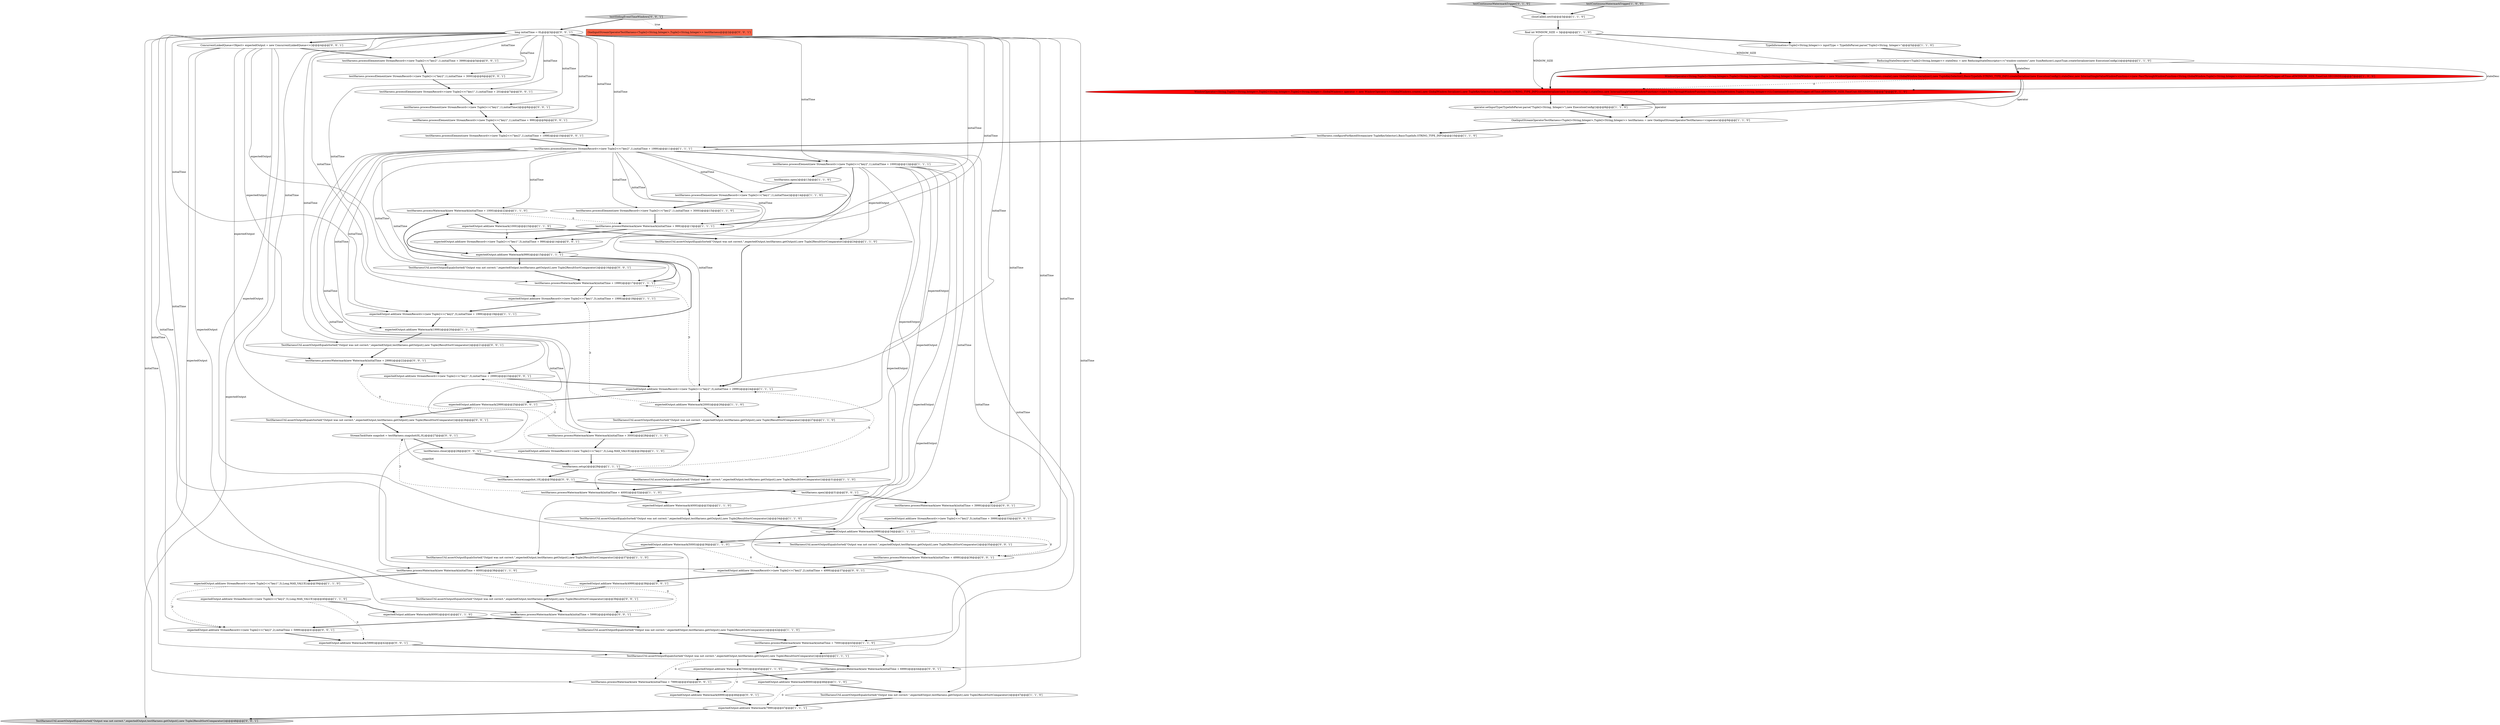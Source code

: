 digraph {
79 [style = filled, label = "testSlidingEventTimeWindows['0', '0', '1']", fillcolor = lightgray, shape = diamond image = "AAA0AAABBB3BBB"];
25 [style = filled, label = "expectedOutput.add(new StreamRecord<>(new Tuple2<>(\"key2\",5),Long.MAX_VALUE))@@@40@@@['1', '1', '0']", fillcolor = white, shape = ellipse image = "AAA0AAABBB1BBB"];
72 [style = filled, label = "TestHarnessUtil.assertOutputEqualsSorted(\"Output was not correct.\",expectedOutput,testHarness.getOutput(),new Tuple2ResultSortComparator())@@@48@@@['0', '0', '1']", fillcolor = lightgray, shape = ellipse image = "AAA0AAABBB3BBB"];
75 [style = filled, label = "testHarness.restore(snapshot,10L)@@@30@@@['0', '0', '1']", fillcolor = white, shape = ellipse image = "AAA0AAABBB3BBB"];
6 [style = filled, label = "expectedOutput.add(new Watermark(5000))@@@36@@@['1', '1', '0']", fillcolor = white, shape = ellipse image = "AAA0AAABBB1BBB"];
15 [style = filled, label = "TestHarnessUtil.assertOutputEqualsSorted(\"Output was not correct.\",expectedOutput,testHarness.getOutput(),new Tuple2ResultSortComparator())@@@34@@@['1', '1', '0']", fillcolor = white, shape = ellipse image = "AAA0AAABBB1BBB"];
45 [style = filled, label = "WindowOperator<String,Tuple2<String,Integer>,Tuple2<String,Integer>,Tuple2<String,Integer>,GlobalWindow> operator = new WindowOperator<>(GlobalWindows.create(),new GlobalWindow.Serializer(),new TupleKeySelector(),BasicTypeInfo.STRING_TYPE_INFO.createSerializer(new ExecutionConfig()),stateDesc,new InternalSingleValueWindowFunction<>(new PassThroughWindowFunction<String,GlobalWindow,Tuple2<String,Integer>>()),ContinuousEventTimeTrigger.of(Time.of(WINDOW_SIZE,TimeUnit.SECONDS)))@@@7@@@['1', '0', '0']", fillcolor = red, shape = ellipse image = "AAA1AAABBB1BBB"];
70 [style = filled, label = "testHarness.processWatermark(new Watermark(initialTime + 7999))@@@45@@@['0', '0', '1']", fillcolor = white, shape = ellipse image = "AAA0AAABBB3BBB"];
33 [style = filled, label = "TestHarnessUtil.assertOutputEqualsSorted(\"Output was not correct.\",expectedOutput,testHarness.getOutput(),new Tuple2ResultSortComparator())@@@43@@@['1', '1', '1']", fillcolor = white, shape = ellipse image = "AAA0AAABBB1BBB"];
76 [style = filled, label = "testHarness.processElement(new StreamRecord<>(new Tuple2<>(\"key2\",1),initialTime + 3999))@@@5@@@['0', '0', '1']", fillcolor = white, shape = ellipse image = "AAA0AAABBB3BBB"];
27 [style = filled, label = "expectedOutput.add(new Watermark(7000))@@@45@@@['1', '1', '0']", fillcolor = white, shape = ellipse image = "AAA0AAABBB1BBB"];
34 [style = filled, label = "operator.setInputType(TypeInfoParser.parse(\"Tuple2<String, Integer>\"),new ExecutionConfig())@@@8@@@['1', '1', '0']", fillcolor = white, shape = ellipse image = "AAA0AAABBB1BBB"];
55 [style = filled, label = "testHarness.open()@@@31@@@['0', '0', '1']", fillcolor = white, shape = ellipse image = "AAA0AAABBB3BBB"];
32 [style = filled, label = "expectedOutput.add(new StreamRecord<>(new Tuple2<>(\"key1\",3),Long.MAX_VALUE))@@@29@@@['1', '1', '0']", fillcolor = white, shape = ellipse image = "AAA0AAABBB1BBB"];
48 [style = filled, label = "testContinuousWatermarkTrigger['0', '1', '0']", fillcolor = lightgray, shape = diamond image = "AAA0AAABBB2BBB"];
60 [style = filled, label = "testHarness.processWatermark(new Watermark(initialTime + 6999))@@@44@@@['0', '0', '1']", fillcolor = white, shape = ellipse image = "AAA0AAABBB3BBB"];
43 [style = filled, label = "TestHarnessUtil.assertOutputEqualsSorted(\"Output was not correct.\",expectedOutput,testHarness.getOutput(),new Tuple2ResultSortComparator())@@@27@@@['1', '1', '0']", fillcolor = white, shape = ellipse image = "AAA0AAABBB1BBB"];
67 [style = filled, label = "testHarness.processWatermark(new Watermark(initialTime + 4999))@@@36@@@['0', '0', '1']", fillcolor = white, shape = ellipse image = "AAA0AAABBB3BBB"];
21 [style = filled, label = "testContinuousWatermarkTrigger['1', '0', '0']", fillcolor = lightgray, shape = diamond image = "AAA0AAABBB1BBB"];
3 [style = filled, label = "TestHarnessUtil.assertOutputEqualsSorted(\"Output was not correct.\",expectedOutput,testHarness.getOutput(),new Tuple2ResultSortComparator())@@@47@@@['1', '1', '0']", fillcolor = white, shape = ellipse image = "AAA0AAABBB1BBB"];
65 [style = filled, label = "TestHarnessUtil.assertOutputEqualsSorted(\"Output was not correct.\",expectedOutput,testHarness.getOutput(),new Tuple2ResultSortComparator())@@@35@@@['0', '0', '1']", fillcolor = white, shape = ellipse image = "AAA0AAABBB3BBB"];
52 [style = filled, label = "expectedOutput.add(new Watermark(6999))@@@46@@@['0', '0', '1']", fillcolor = white, shape = ellipse image = "AAA0AAABBB3BBB"];
81 [style = filled, label = "testHarness.processElement(new StreamRecord<>(new Tuple2<>(\"key2\",1),initialTime + 3000))@@@6@@@['0', '0', '1']", fillcolor = white, shape = ellipse image = "AAA0AAABBB3BBB"];
8 [style = filled, label = "TestHarnessUtil.assertOutputEqualsSorted(\"Output was not correct.\",expectedOutput,testHarness.getOutput(),new Tuple2ResultSortComparator())@@@37@@@['1', '1', '0']", fillcolor = white, shape = ellipse image = "AAA0AAABBB1BBB"];
50 [style = filled, label = "testHarness.processElement(new StreamRecord<>(new Tuple2<>(\"key2\",1),initialTime + 1998))@@@10@@@['0', '0', '1']", fillcolor = white, shape = ellipse image = "AAA0AAABBB3BBB"];
80 [style = filled, label = "long initialTime = 0L@@@3@@@['0', '0', '1']", fillcolor = white, shape = ellipse image = "AAA0AAABBB3BBB"];
5 [style = filled, label = "testHarness.processWatermark(new Watermark(initialTime + 1000))@@@22@@@['1', '1', '0']", fillcolor = white, shape = ellipse image = "AAA0AAABBB1BBB"];
64 [style = filled, label = "StreamTaskState snapshot = testHarness.snapshot(0L,0L)@@@27@@@['0', '0', '1']", fillcolor = white, shape = ellipse image = "AAA0AAABBB3BBB"];
54 [style = filled, label = "expectedOutput.add(new Watermark(4999))@@@38@@@['0', '0', '1']", fillcolor = white, shape = ellipse image = "AAA0AAABBB3BBB"];
14 [style = filled, label = "expectedOutput.add(new Watermark(8000))@@@46@@@['1', '1', '0']", fillcolor = white, shape = ellipse image = "AAA0AAABBB1BBB"];
29 [style = filled, label = "final int WINDOW_SIZE = 3@@@4@@@['1', '1', '0']", fillcolor = white, shape = ellipse image = "AAA0AAABBB1BBB"];
74 [style = filled, label = "testHarness.processElement(new StreamRecord<>(new Tuple2<>(\"key1\",1),initialTime))@@@8@@@['0', '0', '1']", fillcolor = white, shape = ellipse image = "AAA0AAABBB3BBB"];
57 [style = filled, label = "expectedOutput.add(new Watermark(2999))@@@25@@@['0', '0', '1']", fillcolor = white, shape = ellipse image = "AAA0AAABBB3BBB"];
7 [style = filled, label = "expectedOutput.add(new Watermark(1999))@@@20@@@['1', '1', '1']", fillcolor = white, shape = ellipse image = "AAA0AAABBB1BBB"];
12 [style = filled, label = "expectedOutput.add(new StreamRecord<>(new Tuple2<>(\"key1\",3),Long.MAX_VALUE))@@@39@@@['1', '1', '0']", fillcolor = white, shape = ellipse image = "AAA0AAABBB1BBB"];
23 [style = filled, label = "testHarness.processWatermark(new Watermark(initialTime + 7000))@@@43@@@['1', '1', '0']", fillcolor = white, shape = ellipse image = "AAA0AAABBB1BBB"];
37 [style = filled, label = "testHarness.open()@@@13@@@['1', '1', '0']", fillcolor = white, shape = ellipse image = "AAA0AAABBB1BBB"];
20 [style = filled, label = "testHarness.processElement(new StreamRecord<>(new Tuple2<>(\"key2\",1),initialTime + 1999))@@@11@@@['1', '1', '1']", fillcolor = white, shape = ellipse image = "AAA0AAABBB1BBB"];
39 [style = filled, label = "testHarness.configureForKeyedStream(new TupleKeySelector(),BasicTypeInfo.STRING_TYPE_INFO)@@@10@@@['1', '1', '0']", fillcolor = white, shape = ellipse image = "AAA0AAABBB1BBB"];
40 [style = filled, label = "testHarness.processWatermark(new Watermark(initialTime + 999))@@@13@@@['1', '1', '1']", fillcolor = white, shape = ellipse image = "AAA0AAABBB1BBB"];
46 [style = filled, label = "TestHarnessUtil.assertOutputEqualsSorted(\"Output was not correct.\",expectedOutput,testHarness.getOutput(),new Tuple2ResultSortComparator())@@@24@@@['1', '1', '0']", fillcolor = white, shape = ellipse image = "AAA0AAABBB1BBB"];
47 [style = filled, label = "WindowOperator<String,Tuple2<String,Integer>,Tuple2<String,Integer>,Tuple2<String,Integer>,GlobalWindow> operator = new WindowOperator<>(GlobalWindows.create(),new GlobalWindow.Serializer(),new TupleKeySelector(),BasicTypeInfo.STRING_TYPE_INFO.createSerializer(new ExecutionConfig()),stateDesc,new InternalSingleValueWindowFunction<>(new PassThroughWindowFunction<String,GlobalWindow,Tuple2<String,Integer>>()),ContinuousEventTimeTrigger.of(Time.of(WINDOW_SIZE,TimeUnit.SECONDS)),0)@@@7@@@['0', '1', '0']", fillcolor = red, shape = ellipse image = "AAA1AAABBB2BBB"];
41 [style = filled, label = "closeCalled.set(0)@@@3@@@['1', '1', '0']", fillcolor = white, shape = ellipse image = "AAA0AAABBB1BBB"];
56 [style = filled, label = "testHarness.close()@@@28@@@['0', '0', '1']", fillcolor = white, shape = ellipse image = "AAA0AAABBB3BBB"];
53 [style = filled, label = "TestHarnessUtil.assertOutputEqualsSorted(\"Output was not correct.\",expectedOutput,testHarness.getOutput(),new Tuple2ResultSortComparator())@@@16@@@['0', '0', '1']", fillcolor = white, shape = ellipse image = "AAA0AAABBB3BBB"];
59 [style = filled, label = "TestHarnessUtil.assertOutputEqualsSorted(\"Output was not correct.\",expectedOutput,testHarness.getOutput(),new Tuple2ResultSortComparator())@@@39@@@['0', '0', '1']", fillcolor = white, shape = ellipse image = "AAA0AAABBB3BBB"];
58 [style = filled, label = "expectedOutput.add(new StreamRecord<>(new Tuple2<>(\"key2\",5),initialTime + 3999))@@@33@@@['0', '0', '1']", fillcolor = white, shape = ellipse image = "AAA0AAABBB3BBB"];
62 [style = filled, label = "expectedOutput.add(new StreamRecord<>(new Tuple2<>(\"key1\",3),initialTime + 2999))@@@23@@@['0', '0', '1']", fillcolor = white, shape = ellipse image = "AAA0AAABBB3BBB"];
66 [style = filled, label = "OneInputStreamOperatorTestHarness<Tuple2<String,Integer>,Tuple2<String,Integer>> testHarness@@@2@@@['0', '0', '1']", fillcolor = tomato, shape = box image = "AAA0AAABBB3BBB"];
24 [style = filled, label = "expectedOutput.add(new Watermark(999))@@@15@@@['1', '1', '1']", fillcolor = white, shape = ellipse image = "AAA0AAABBB1BBB"];
73 [style = filled, label = "testHarness.processElement(new StreamRecord<>(new Tuple2<>(\"key1\",1),initialTime + 20))@@@7@@@['0', '0', '1']", fillcolor = white, shape = ellipse image = "AAA0AAABBB3BBB"];
77 [style = filled, label = "testHarness.processWatermark(new Watermark(initialTime + 2999))@@@22@@@['0', '0', '1']", fillcolor = white, shape = ellipse image = "AAA0AAABBB3BBB"];
17 [style = filled, label = "expectedOutput.add(new Watermark(7999))@@@47@@@['1', '1', '1']", fillcolor = white, shape = ellipse image = "AAA0AAABBB1BBB"];
83 [style = filled, label = "testHarness.processWatermark(new Watermark(initialTime + 3999))@@@32@@@['0', '0', '1']", fillcolor = white, shape = ellipse image = "AAA0AAABBB3BBB"];
4 [style = filled, label = "testHarness.processWatermark(new Watermark(initialTime + 4000))@@@32@@@['1', '1', '0']", fillcolor = white, shape = ellipse image = "AAA0AAABBB1BBB"];
11 [style = filled, label = "expectedOutput.add(new Watermark(2000))@@@26@@@['1', '1', '0']", fillcolor = white, shape = ellipse image = "AAA0AAABBB1BBB"];
13 [style = filled, label = "ReducingStateDescriptor<Tuple2<String,Integer>> stateDesc = new ReducingStateDescriptor<>(\"window-contents\",new SumReducer(),inputType.createSerializer(new ExecutionConfig()))@@@6@@@['1', '1', '0']", fillcolor = white, shape = ellipse image = "AAA0AAABBB1BBB"];
1 [style = filled, label = "expectedOutput.add(new StreamRecord<>(new Tuple2<>(\"key2\",3),initialTime + 1999))@@@19@@@['1', '1', '1']", fillcolor = white, shape = ellipse image = "AAA0AAABBB1BBB"];
19 [style = filled, label = "testHarness.processWatermark(new Watermark(initialTime + 6000))@@@38@@@['1', '1', '0']", fillcolor = white, shape = ellipse image = "AAA0AAABBB1BBB"];
22 [style = filled, label = "expectedOutput.add(new StreamRecord<>(new Tuple2<>(\"key1\",3),initialTime + 1999))@@@18@@@['1', '1', '1']", fillcolor = white, shape = ellipse image = "AAA0AAABBB1BBB"];
28 [style = filled, label = "TestHarnessUtil.assertOutputEqualsSorted(\"Output was not correct.\",expectedOutput,testHarness.getOutput(),new Tuple2ResultSortComparator())@@@31@@@['1', '1', '0']", fillcolor = white, shape = ellipse image = "AAA0AAABBB1BBB"];
31 [style = filled, label = "testHarness.processWatermark(new Watermark(initialTime + 3000))@@@28@@@['1', '1', '0']", fillcolor = white, shape = ellipse image = "AAA0AAABBB1BBB"];
44 [style = filled, label = "testHarness.processWatermark(new Watermark(initialTime + 1999))@@@17@@@['1', '1', '1']", fillcolor = white, shape = ellipse image = "AAA0AAABBB1BBB"];
10 [style = filled, label = "OneInputStreamOperatorTestHarness<Tuple2<String,Integer>,Tuple2<String,Integer>> testHarness = new OneInputStreamOperatorTestHarness<>(operator)@@@9@@@['1', '1', '0']", fillcolor = white, shape = ellipse image = "AAA0AAABBB1BBB"];
61 [style = filled, label = "testHarness.processElement(new StreamRecord<>(new Tuple2<>(\"key1\",1),initialTime + 999))@@@9@@@['0', '0', '1']", fillcolor = white, shape = ellipse image = "AAA0AAABBB3BBB"];
63 [style = filled, label = "TestHarnessUtil.assertOutputEqualsSorted(\"Output was not correct.\",expectedOutput,testHarness.getOutput(),new Tuple2ResultSortComparator())@@@26@@@['0', '0', '1']", fillcolor = white, shape = ellipse image = "AAA0AAABBB3BBB"];
68 [style = filled, label = "TestHarnessUtil.assertOutputEqualsSorted(\"Output was not correct.\",expectedOutput,testHarness.getOutput(),new Tuple2ResultSortComparator())@@@21@@@['0', '0', '1']", fillcolor = white, shape = ellipse image = "AAA0AAABBB3BBB"];
26 [style = filled, label = "expectedOutput.add(new Watermark(1000))@@@23@@@['1', '1', '0']", fillcolor = white, shape = ellipse image = "AAA0AAABBB1BBB"];
9 [style = filled, label = "TestHarnessUtil.assertOutputEqualsSorted(\"Output was not correct.\",expectedOutput,testHarness.getOutput(),new Tuple2ResultSortComparator())@@@42@@@['1', '1', '0']", fillcolor = white, shape = ellipse image = "AAA0AAABBB1BBB"];
16 [style = filled, label = "expectedOutput.add(new Watermark(6000))@@@41@@@['1', '1', '0']", fillcolor = white, shape = ellipse image = "AAA0AAABBB1BBB"];
78 [style = filled, label = "expectedOutput.add(new StreamRecord<>(new Tuple2<>(\"key2\",2),initialTime + 4999))@@@37@@@['0', '0', '1']", fillcolor = white, shape = ellipse image = "AAA0AAABBB3BBB"];
0 [style = filled, label = "testHarness.processElement(new StreamRecord<>(new Tuple2<>(\"key2\",1),initialTime + 1000))@@@12@@@['1', '1', '1']", fillcolor = white, shape = ellipse image = "AAA0AAABBB1BBB"];
30 [style = filled, label = "testHarness.processElement(new StreamRecord<>(new Tuple2<>(\"key1\",1),initialTime))@@@14@@@['1', '1', '0']", fillcolor = white, shape = ellipse image = "AAA0AAABBB1BBB"];
35 [style = filled, label = "TypeInformation<Tuple2<String,Integer>> inputType = TypeInfoParser.parse(\"Tuple2<String, Integer>\")@@@5@@@['1', '1', '0']", fillcolor = white, shape = ellipse image = "AAA0AAABBB1BBB"];
49 [style = filled, label = "ConcurrentLinkedQueue<Object> expectedOutput = new ConcurrentLinkedQueue<>()@@@4@@@['0', '0', '1']", fillcolor = white, shape = ellipse image = "AAA0AAABBB3BBB"];
71 [style = filled, label = "expectedOutput.add(new StreamRecord<>(new Tuple2<>(\"key1\",3),initialTime + 999))@@@14@@@['0', '0', '1']", fillcolor = white, shape = ellipse image = "AAA0AAABBB3BBB"];
38 [style = filled, label = "testHarness.processElement(new StreamRecord<>(new Tuple2<>(\"key2\",1),initialTime + 3000))@@@15@@@['1', '1', '0']", fillcolor = white, shape = ellipse image = "AAA0AAABBB1BBB"];
51 [style = filled, label = "expectedOutput.add(new Watermark(5999))@@@42@@@['0', '0', '1']", fillcolor = white, shape = ellipse image = "AAA0AAABBB3BBB"];
82 [style = filled, label = "testHarness.processWatermark(new Watermark(initialTime + 5999))@@@40@@@['0', '0', '1']", fillcolor = white, shape = ellipse image = "AAA0AAABBB3BBB"];
2 [style = filled, label = "expectedOutput.add(new StreamRecord<>(new Tuple2<>(\"key2\",3),initialTime + 2999))@@@24@@@['1', '1', '1']", fillcolor = white, shape = ellipse image = "AAA0AAABBB1BBB"];
42 [style = filled, label = "testHarness.setup()@@@29@@@['1', '1', '1']", fillcolor = white, shape = ellipse image = "AAA0AAABBB1BBB"];
18 [style = filled, label = "expectedOutput.add(new Watermark(3999))@@@34@@@['1', '1', '1']", fillcolor = white, shape = ellipse image = "AAA0AAABBB1BBB"];
69 [style = filled, label = "expectedOutput.add(new StreamRecord<>(new Tuple2<>(\"key2\",2),initialTime + 5999))@@@41@@@['0', '0', '1']", fillcolor = white, shape = ellipse image = "AAA0AAABBB3BBB"];
36 [style = filled, label = "expectedOutput.add(new Watermark(4000))@@@33@@@['1', '1', '0']", fillcolor = white, shape = ellipse image = "AAA0AAABBB1BBB"];
80->2 [style = solid, label="initialTime"];
14->3 [style = bold, label=""];
80->69 [style = solid, label="initialTime"];
49->72 [style = solid, label="expectedOutput"];
20->19 [style = solid, label="initialTime"];
13->47 [style = bold, label=""];
65->67 [style = bold, label=""];
80->60 [style = solid, label="initialTime"];
80->61 [style = solid, label="initialTime"];
81->73 [style = bold, label=""];
46->2 [style = bold, label=""];
80->83 [style = solid, label="initialTime"];
20->0 [style = bold, label=""];
73->74 [style = bold, label=""];
53->44 [style = bold, label=""];
5->40 [style = dashed, label="0"];
33->70 [style = dashed, label="0"];
58->18 [style = bold, label=""];
80->49 [style = bold, label=""];
80->70 [style = solid, label="initialTime"];
80->81 [style = solid, label="initialTime"];
13->47 [style = solid, label="stateDesc"];
23->33 [style = bold, label=""];
20->22 [style = solid, label="initialTime"];
6->78 [style = dashed, label="0"];
57->63 [style = bold, label=""];
10->39 [style = bold, label=""];
76->81 [style = bold, label=""];
13->45 [style = bold, label=""];
71->24 [style = bold, label=""];
80->20 [style = solid, label="initialTime"];
19->82 [style = dashed, label="0"];
40->24 [style = bold, label=""];
0->40 [style = bold, label=""];
4->36 [style = bold, label=""];
17->72 [style = bold, label=""];
20->18 [style = solid, label="initialTime"];
47->34 [style = bold, label=""];
49->53 [style = solid, label="expectedOutput"];
80->76 [style = solid, label="initialTime"];
83->58 [style = bold, label=""];
24->53 [style = bold, label=""];
62->2 [style = bold, label=""];
16->9 [style = bold, label=""];
77->62 [style = bold, label=""];
26->46 [style = bold, label=""];
0->28 [style = solid, label="expectedOutput"];
0->15 [style = solid, label="expectedOutput"];
20->23 [style = solid, label="initialTime"];
48->41 [style = bold, label=""];
20->33 [style = solid, label="initialTime"];
19->12 [style = bold, label=""];
20->5 [style = solid, label="initialTime"];
60->70 [style = bold, label=""];
24->44 [style = bold, label=""];
80->1 [style = solid, label="initialTime"];
21->41 [style = bold, label=""];
11->22 [style = dashed, label="0"];
80->40 [style = solid, label="initialTime"];
11->43 [style = bold, label=""];
33->27 [style = bold, label=""];
80->74 [style = solid, label="initialTime"];
49->33 [style = solid, label="expectedOutput"];
23->60 [style = dashed, label="0"];
80->22 [style = solid, label="initialTime"];
7->5 [style = bold, label=""];
7->68 [style = bold, label=""];
0->3 [style = solid, label="expectedOutput"];
49->68 [style = solid, label="expectedOutput"];
54->59 [style = bold, label=""];
44->22 [style = bold, label=""];
74->61 [style = bold, label=""];
29->35 [style = bold, label=""];
18->65 [style = bold, label=""];
29->47 [style = solid, label="WINDOW_SIZE"];
39->20 [style = bold, label=""];
32->42 [style = bold, label=""];
32->62 [style = dashed, label="0"];
45->47 [style = dashed, label="0"];
80->62 [style = solid, label="initialTime"];
75->55 [style = bold, label=""];
79->66 [style = dotted, label="true"];
42->75 [style = bold, label=""];
27->14 [style = bold, label=""];
0->8 [style = solid, label="expectedOutput"];
80->67 [style = solid, label="initialTime"];
37->30 [style = bold, label=""];
31->32 [style = bold, label=""];
80->77 [style = solid, label="initialTime"];
79->80 [style = bold, label=""];
25->51 [style = dashed, label="0"];
80->50 [style = solid, label="initialTime"];
5->26 [style = bold, label=""];
12->69 [style = dashed, label="0"];
64->75 [style = solid, label="snapshot"];
20->4 [style = solid, label="initialTime"];
67->78 [style = bold, label=""];
80->0 [style = solid, label="initialTime"];
25->16 [style = bold, label=""];
1->7 [style = bold, label=""];
47->10 [style = solid, label="operator"];
26->71 [style = dashed, label="0"];
40->71 [style = bold, label=""];
2->57 [style = bold, label=""];
20->1 [style = solid, label="initialTime"];
0->9 [style = solid, label="expectedOutput"];
80->44 [style = solid, label="initialTime"];
80->73 [style = solid, label="initialTime"];
18->6 [style = bold, label=""];
29->45 [style = solid, label="WINDOW_SIZE"];
0->43 [style = solid, label="expectedOutput"];
20->38 [style = solid, label="initialTime"];
0->46 [style = solid, label="expectedOutput"];
49->59 [style = solid, label="expectedOutput"];
42->2 [style = dashed, label="0"];
20->7 [style = solid, label="initialTime"];
45->10 [style = solid, label="operator"];
3->17 [style = bold, label=""];
80->58 [style = solid, label="initialTime"];
14->17 [style = dashed, label="0"];
2->44 [style = dashed, label="0"];
22->1 [style = bold, label=""];
80->78 [style = solid, label="initialTime"];
42->28 [style = bold, label=""];
38->40 [style = bold, label=""];
80->82 [style = solid, label="initialTime"];
2->11 [style = bold, label=""];
43->31 [style = bold, label=""];
20->2 [style = solid, label="initialTime"];
30->38 [style = bold, label=""];
49->65 [style = solid, label="expectedOutput"];
20->40 [style = solid, label="initialTime"];
49->76 [style = bold, label=""];
0->37 [style = bold, label=""];
33->60 [style = bold, label=""];
63->64 [style = bold, label=""];
8->19 [style = bold, label=""];
41->29 [style = bold, label=""];
20->30 [style = solid, label="initialTime"];
36->15 [style = bold, label=""];
50->20 [style = bold, label=""];
20->44 [style = solid, label="initialTime"];
69->51 [style = bold, label=""];
34->10 [style = bold, label=""];
78->54 [style = bold, label=""];
15->18 [style = bold, label=""];
52->17 [style = bold, label=""];
20->31 [style = solid, label="initialTime"];
80->71 [style = solid, label="initialTime"];
68->77 [style = bold, label=""];
56->42 [style = bold, label=""];
4->64 [style = dashed, label="0"];
55->83 [style = bold, label=""];
9->23 [style = bold, label=""];
49->63 [style = solid, label="expectedOutput"];
59->82 [style = bold, label=""];
64->56 [style = bold, label=""];
82->69 [style = bold, label=""];
12->25 [style = bold, label=""];
6->8 [style = bold, label=""];
61->50 [style = bold, label=""];
70->52 [style = bold, label=""];
13->45 [style = solid, label="stateDesc"];
20->24 [style = solid, label="initialTime"];
27->52 [style = dashed, label="0"];
35->13 [style = bold, label=""];
31->77 [style = dashed, label="0"];
45->34 [style = bold, label=""];
18->67 [style = dashed, label="0"];
28->4 [style = bold, label=""];
51->33 [style = bold, label=""];
}
